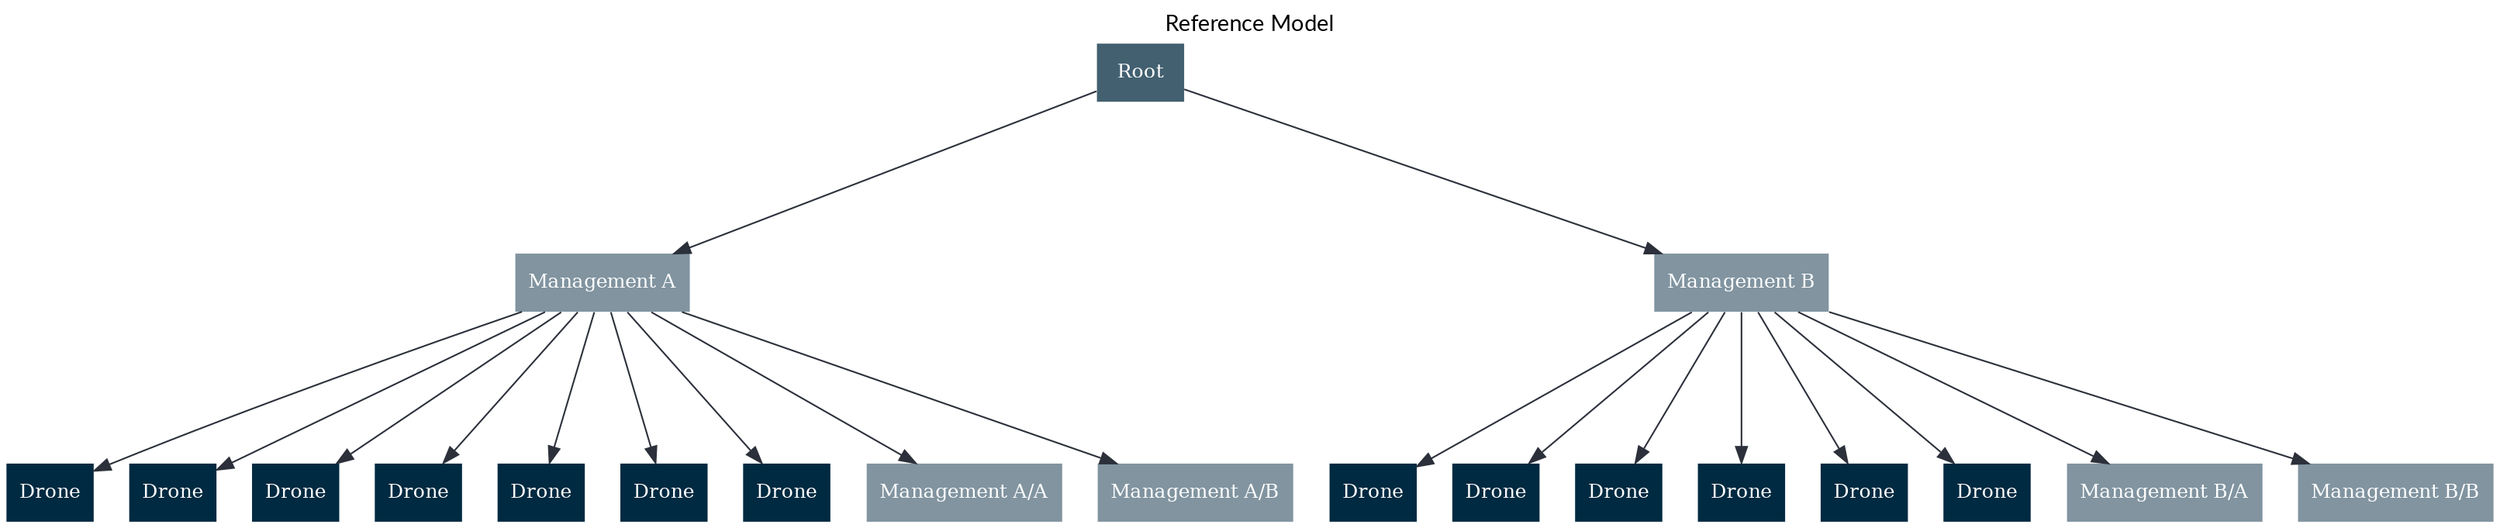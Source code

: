 digraph G {
    // layout="dot"; // circo, dot, fdp, neato, osage, sfdp, twopi
    label="Reference Model";
    labelloc="t";
    rankdir="TB";
    splines=true;
    overlap=false;
    // K=0.6;
    // sep="+50,50"; // increase this to make the graph more spread out
    nodesep="0.3";
    ranksep="1.3";
    fontname="Lato";
    node [ shape="plaintext" style="filled, rounded" fontsize=12]
    edge [ fontname="Lato" color="#2B303A" fontsize=8]

  node [style="filled, dashed" fillcolor="#002a41" fontcolor="#ffffff" penwidth=1 color="#dddddd"]; {
            drone_01[label="Drone"];
            drone_19[label="Drone"];
            drone_20[label="Drone"];
            drone_21[label="Drone"];
            drone_22[label="Drone"];
            drone_23[label="Drone"];
            drone_24[label="Drone"];
            drone_25[label="Drone"];
            drone_26[label="Drone"];
            drone_27[label="Drone"];
            drone_28[label="Drone"];
            drone_29[label="Drone"];
            drone_30[label="Drone"];
    }
  node [style="filled, dashed" fillcolor="#224558" fontcolor="#ffffff" penwidth=1 color="#dddddd"]; {
    }
  node [style="filled, dashed" fillcolor="#426070" fontcolor="#ffffff" penwidth=1 color="#dddddd"]; {
            root[label="Root"];
    }
  node [style="filled, dashed" fillcolor="#8194a0" fontcolor="#ffffff" penwidth=1 color="#dddddd"]; {
            mgmt_a[label="Management A"];
            mgmt_a_a[label="Management A/A"];
            mgmt_a_b[label="Management A/B"];
            mgmt_b[label="Management B"];
            mgmt_b_a[label="Management B/A"];
            mgmt_b_b[label="Management B/B"];
    }

node [style="filled, rounded" fillcolor="#dddddd" fontcolor="#000000"];

      root -> mgmt_a;
      mgmt_a -> mgmt_a_a;
      mgmt_a -> mgmt_a_b;
      root -> mgmt_b;
      mgmt_b -> mgmt_b_a;
      mgmt_b -> mgmt_b_b;
      mgmt_a -> drone_01;
      mgmt_a -> drone_19;
      mgmt_a -> drone_20;
      mgmt_a -> drone_21;
      mgmt_a -> drone_22;
      mgmt_a -> drone_23;
      mgmt_a -> drone_24;
      mgmt_b -> drone_25;
      mgmt_b -> drone_26;
      mgmt_b -> drone_27;
      mgmt_b -> drone_28;
      mgmt_b -> drone_29;
      mgmt_b -> drone_30;
}
